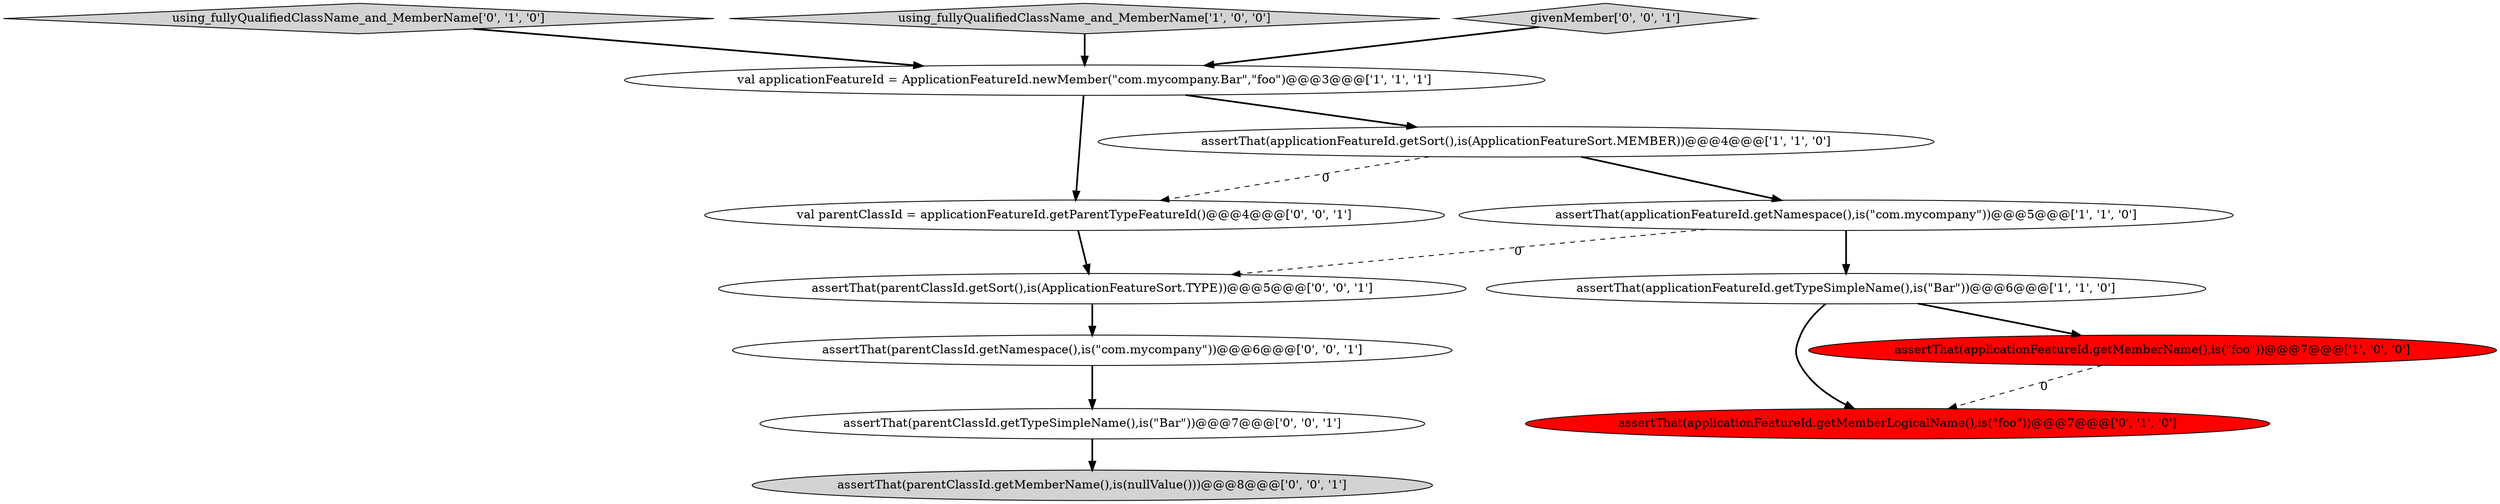 digraph {
3 [style = filled, label = "assertThat(applicationFeatureId.getNamespace(),is(\"com.mycompany\"))@@@5@@@['1', '1', '0']", fillcolor = white, shape = ellipse image = "AAA0AAABBB1BBB"];
9 [style = filled, label = "assertThat(parentClassId.getNamespace(),is(\"com.mycompany\"))@@@6@@@['0', '0', '1']", fillcolor = white, shape = ellipse image = "AAA0AAABBB3BBB"];
7 [style = filled, label = "assertThat(applicationFeatureId.getMemberLogicalName(),is(\"foo\"))@@@7@@@['0', '1', '0']", fillcolor = red, shape = ellipse image = "AAA1AAABBB2BBB"];
6 [style = filled, label = "using_fullyQualifiedClassName_and_MemberName['0', '1', '0']", fillcolor = lightgray, shape = diamond image = "AAA0AAABBB2BBB"];
2 [style = filled, label = "using_fullyQualifiedClassName_and_MemberName['1', '0', '0']", fillcolor = lightgray, shape = diamond image = "AAA0AAABBB1BBB"];
12 [style = filled, label = "assertThat(parentClassId.getTypeSimpleName(),is(\"Bar\"))@@@7@@@['0', '0', '1']", fillcolor = white, shape = ellipse image = "AAA0AAABBB3BBB"];
4 [style = filled, label = "val applicationFeatureId = ApplicationFeatureId.newMember(\"com.mycompany.Bar\",\"foo\")@@@3@@@['1', '1', '1']", fillcolor = white, shape = ellipse image = "AAA0AAABBB1BBB"];
11 [style = filled, label = "givenMember['0', '0', '1']", fillcolor = lightgray, shape = diamond image = "AAA0AAABBB3BBB"];
8 [style = filled, label = "assertThat(parentClassId.getSort(),is(ApplicationFeatureSort.TYPE))@@@5@@@['0', '0', '1']", fillcolor = white, shape = ellipse image = "AAA0AAABBB3BBB"];
13 [style = filled, label = "val parentClassId = applicationFeatureId.getParentTypeFeatureId()@@@4@@@['0', '0', '1']", fillcolor = white, shape = ellipse image = "AAA0AAABBB3BBB"];
1 [style = filled, label = "assertThat(applicationFeatureId.getMemberName(),is(\"foo\"))@@@7@@@['1', '0', '0']", fillcolor = red, shape = ellipse image = "AAA1AAABBB1BBB"];
0 [style = filled, label = "assertThat(applicationFeatureId.getSort(),is(ApplicationFeatureSort.MEMBER))@@@4@@@['1', '1', '0']", fillcolor = white, shape = ellipse image = "AAA0AAABBB1BBB"];
5 [style = filled, label = "assertThat(applicationFeatureId.getTypeSimpleName(),is(\"Bar\"))@@@6@@@['1', '1', '0']", fillcolor = white, shape = ellipse image = "AAA0AAABBB1BBB"];
10 [style = filled, label = "assertThat(parentClassId.getMemberName(),is(nullValue()))@@@8@@@['0', '0', '1']", fillcolor = lightgray, shape = ellipse image = "AAA0AAABBB3BBB"];
0->3 [style = bold, label=""];
3->8 [style = dashed, label="0"];
5->7 [style = bold, label=""];
5->1 [style = bold, label=""];
6->4 [style = bold, label=""];
11->4 [style = bold, label=""];
3->5 [style = bold, label=""];
12->10 [style = bold, label=""];
9->12 [style = bold, label=""];
13->8 [style = bold, label=""];
1->7 [style = dashed, label="0"];
2->4 [style = bold, label=""];
0->13 [style = dashed, label="0"];
4->0 [style = bold, label=""];
4->13 [style = bold, label=""];
8->9 [style = bold, label=""];
}
